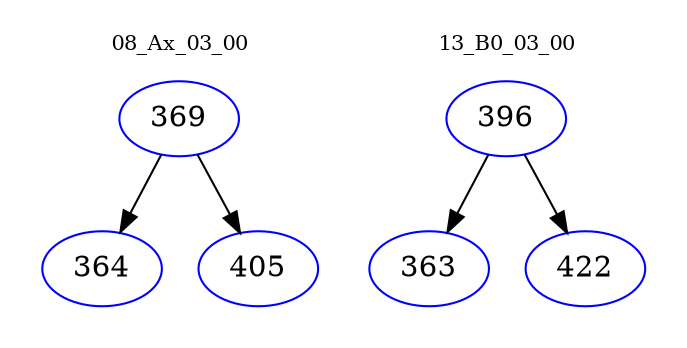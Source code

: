 digraph{
subgraph cluster_0 {
color = white
label = "08_Ax_03_00";
fontsize=10;
T0_369 [label="369", color="blue"]
T0_369 -> T0_364 [color="black"]
T0_364 [label="364", color="blue"]
T0_369 -> T0_405 [color="black"]
T0_405 [label="405", color="blue"]
}
subgraph cluster_1 {
color = white
label = "13_B0_03_00";
fontsize=10;
T1_396 [label="396", color="blue"]
T1_396 -> T1_363 [color="black"]
T1_363 [label="363", color="blue"]
T1_396 -> T1_422 [color="black"]
T1_422 [label="422", color="blue"]
}
}

